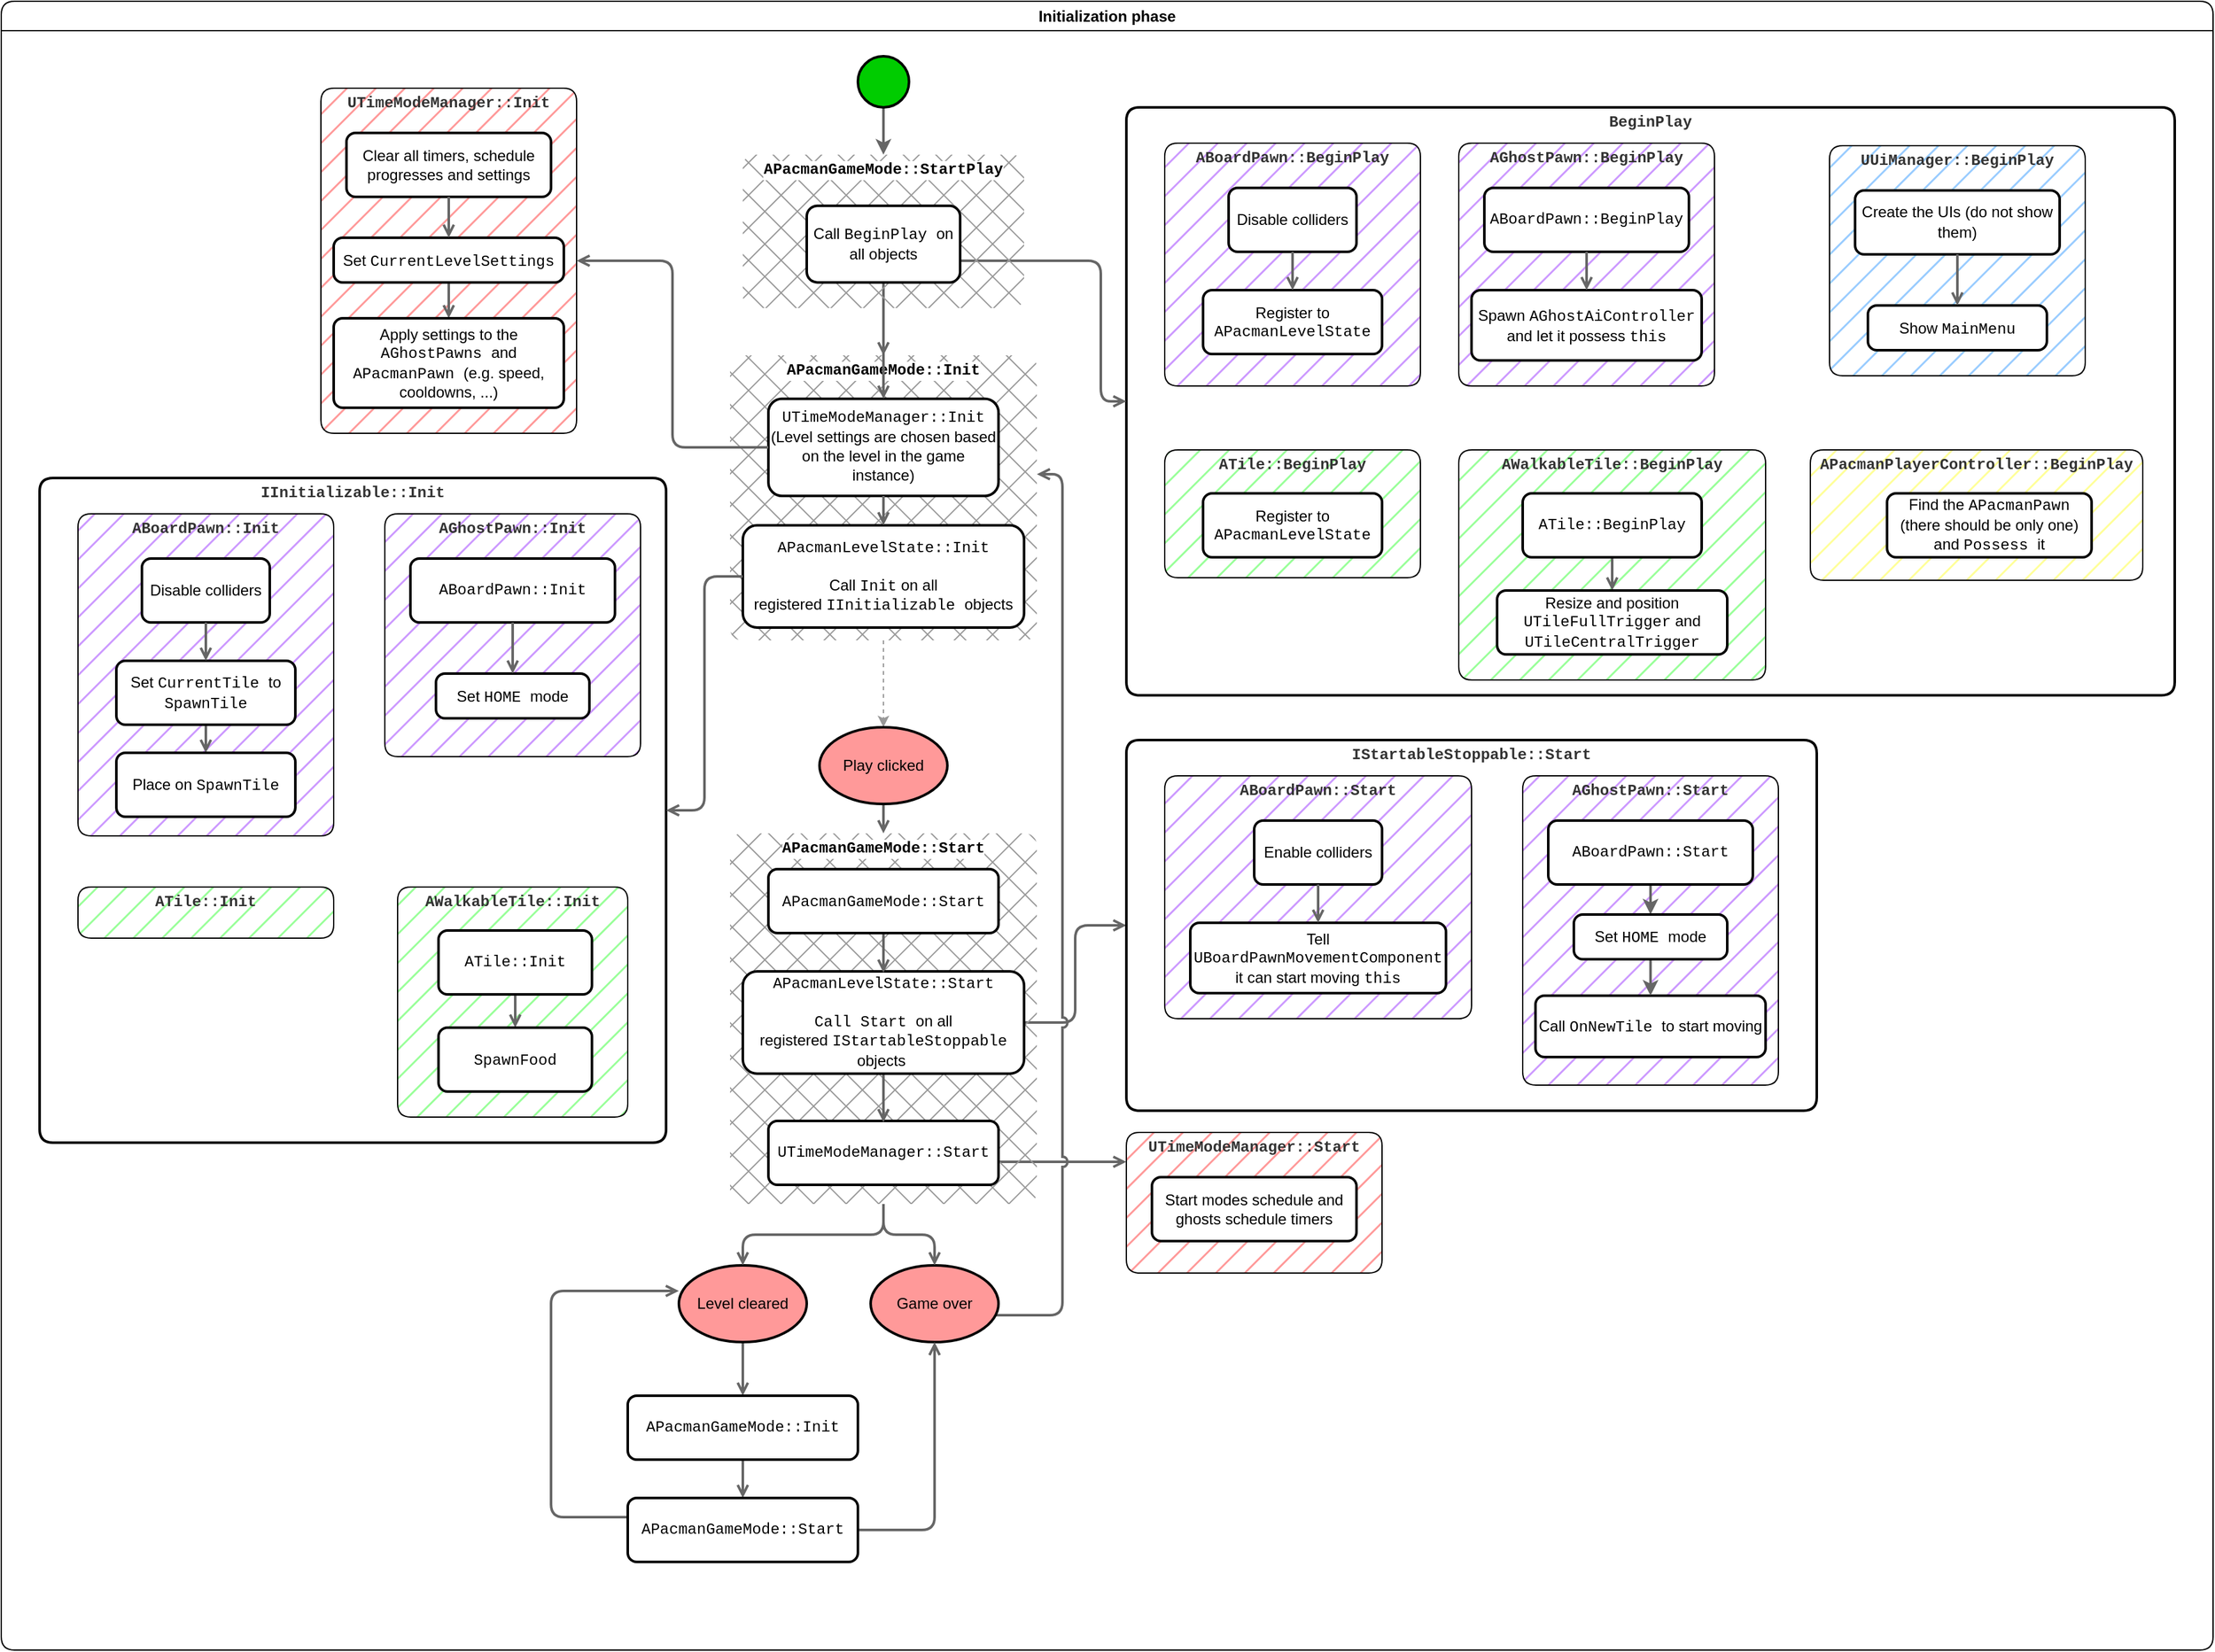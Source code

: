 <mxfile version="23.0.2" type="device">
  <diagram name="Page-1" id="s9FbPKoB82VC-xrq2Fql">
    <mxGraphModel dx="3056" dy="2386" grid="1" gridSize="10" guides="1" tooltips="1" connect="1" arrows="1" fold="1" page="1" pageScale="1" pageWidth="850" pageHeight="1100" math="0" shadow="0">
      <root>
        <mxCell id="0" />
        <mxCell id="1" parent="0" />
        <mxCell id="3avNDPh2e-aEmpYnnHf4-159" value="Initialization phase" style="swimlane;whiteSpace=wrap;html=1;rounded=1;swimlaneFillColor=default;" vertex="1" parent="1">
          <mxGeometry x="-320" y="-10" width="1730" height="1290" as="geometry">
            <mxRectangle x="-320" y="20" width="150" height="30" as="alternateBounds" />
          </mxGeometry>
        </mxCell>
        <mxCell id="3avNDPh2e-aEmpYnnHf4-196" style="edgeStyle=orthogonalEdgeStyle;rounded=0;orthogonalLoop=1;jettySize=auto;html=1;dashed=1;strokeColor=#999999;" edge="1" parent="3avNDPh2e-aEmpYnnHf4-159" source="3avNDPh2e-aEmpYnnHf4-172" target="3avNDPh2e-aEmpYnnHf4-24">
          <mxGeometry relative="1" as="geometry" />
        </mxCell>
        <mxCell id="3avNDPh2e-aEmpYnnHf4-172" value="APacmanGameMode::Init" style="swimlane;whiteSpace=wrap;html=1;rounded=1;swimlaneLine=0;collapsible=0;strokeColor=none;swimlaneFillColor=#999999;fillColor=#999999;fillStyle=cross-hatch;fontFamily=Courier New;labelBackgroundColor=default;" vertex="1" parent="3avNDPh2e-aEmpYnnHf4-159">
          <mxGeometry x="570" y="277" width="240" height="223" as="geometry" />
        </mxCell>
        <mxCell id="3avNDPh2e-aEmpYnnHf4-139" value="APacmanLevelState::Init&lt;br style=&quot;border-color: var(--border-color); padding: 0px; margin: 0px; font-family: Helvetica;&quot;&gt;&lt;br style=&quot;border-color: var(--border-color); padding: 0px; margin: 0px; font-family: Helvetica;&quot;&gt;&lt;span style=&quot;font-family: Helvetica;&quot;&gt;Call&amp;nbsp;&lt;/span&gt;Init&lt;span style=&quot;font-family: Helvetica;&quot;&gt;&amp;nbsp;on all registered&amp;nbsp;&lt;/span&gt;&lt;font face=&quot;Courier New&quot;&gt;IInitializable&amp;nbsp;&lt;/font&gt;&lt;span style=&quot;font-family: Helvetica;&quot;&gt;objects&lt;/span&gt;" style="whiteSpace=wrap;html=1;fontFamily=Courier New;rounded=1;arcSize=14;strokeWidth=2;" vertex="1" parent="3avNDPh2e-aEmpYnnHf4-172">
          <mxGeometry x="10" y="133" width="220" height="80" as="geometry" />
        </mxCell>
        <mxCell id="3avNDPh2e-aEmpYnnHf4-109" value="&lt;font&gt;UTimeModeManager::Init&lt;br&gt;&lt;font face=&quot;Helvetica&quot;&gt;(Level settings are chosen based on the level in the game instance)&lt;/font&gt;&lt;br&gt;&lt;/font&gt;" style="whiteSpace=wrap;html=1;fontFamily=Courier New;rounded=1;arcSize=14;strokeWidth=2;" vertex="1" parent="3avNDPh2e-aEmpYnnHf4-172">
          <mxGeometry x="30" y="34" width="180" height="76" as="geometry" />
        </mxCell>
        <mxCell id="3avNDPh2e-aEmpYnnHf4-137" style="edgeStyle=orthogonalEdgeStyle;rounded=1;orthogonalLoop=1;jettySize=auto;html=1;curved=0;endArrow=open;endFill=0;strokeColor=#666666;strokeWidth=2;" edge="1" parent="3avNDPh2e-aEmpYnnHf4-172" source="3avNDPh2e-aEmpYnnHf4-109" target="3avNDPh2e-aEmpYnnHf4-139">
          <mxGeometry relative="1" as="geometry">
            <mxPoint x="110" y="93" as="targetPoint" />
          </mxGeometry>
        </mxCell>
        <mxCell id="3avNDPh2e-aEmpYnnHf4-191" style="edgeStyle=orthogonalEdgeStyle;rounded=1;orthogonalLoop=1;jettySize=auto;html=1;curved=0;strokeColor=#666666;endArrow=open;endFill=0;strokeWidth=2;" edge="1" parent="3avNDPh2e-aEmpYnnHf4-159" source="3avNDPh2e-aEmpYnnHf4-24" target="3avNDPh2e-aEmpYnnHf4-174">
          <mxGeometry relative="1" as="geometry" />
        </mxCell>
        <mxCell id="3avNDPh2e-aEmpYnnHf4-24" value="Play clicked" style="strokeWidth=2;html=1;shape=mxgraph.flowchart.start_1;whiteSpace=wrap;fillColor=#FF9999;" vertex="1" parent="3avNDPh2e-aEmpYnnHf4-159">
          <mxGeometry x="640" y="568" width="100" height="60" as="geometry" />
        </mxCell>
        <mxCell id="3avNDPh2e-aEmpYnnHf4-98" style="edgeStyle=orthogonalEdgeStyle;rounded=1;orthogonalLoop=1;jettySize=auto;html=1;curved=0;endArrow=open;endFill=0;strokeColor=#666666;strokeWidth=2;" edge="1" parent="3avNDPh2e-aEmpYnnHf4-159" source="3avNDPh2e-aEmpYnnHf4-28" target="3avNDPh2e-aEmpYnnHf4-82">
          <mxGeometry relative="1" as="geometry">
            <mxPoint x="790" y="1053" as="sourcePoint" />
          </mxGeometry>
        </mxCell>
        <mxCell id="3avNDPh2e-aEmpYnnHf4-54" value="BeginPlay" style="swimlane;whiteSpace=wrap;html=1;fontFamily=Courier New;fillStyle=hatch;fillColor=none;fontColor=#333333;strokeColor=default;swimlaneFillColor=none;rounded=1;swimlaneLine=0;glass=0;shadow=0;strokeWidth=2;" vertex="1" parent="3avNDPh2e-aEmpYnnHf4-159">
          <mxGeometry x="880" y="83" width="820" height="460" as="geometry">
            <mxRectangle x="610" y="130" width="180" height="30" as="alternateBounds" />
          </mxGeometry>
        </mxCell>
        <mxCell id="3avNDPh2e-aEmpYnnHf4-57" style="edgeStyle=orthogonalEdgeStyle;rounded=0;orthogonalLoop=1;jettySize=auto;html=1;" edge="1" parent="3avNDPh2e-aEmpYnnHf4-54" source="3avNDPh2e-aEmpYnnHf4-55">
          <mxGeometry relative="1" as="geometry">
            <mxPoint x="100" y="115" as="targetPoint" />
          </mxGeometry>
        </mxCell>
        <mxCell id="3avNDPh2e-aEmpYnnHf4-36" value="ABoardPawn::BeginPlay" style="swimlane;whiteSpace=wrap;html=1;fontFamily=Courier New;fillStyle=hatch;fillColor=#CC99FF;fontColor=#333333;strokeColor=default;swimlaneFillColor=#CC99FF;rounded=1;swimlaneLine=0;glass=0;shadow=0;" vertex="1" parent="3avNDPh2e-aEmpYnnHf4-54">
          <mxGeometry x="30" y="28" width="200" height="190" as="geometry">
            <mxRectangle x="510" y="100" width="180" height="30" as="alternateBounds" />
          </mxGeometry>
        </mxCell>
        <mxCell id="3avNDPh2e-aEmpYnnHf4-32" value="Disable colliders" style="rounded=1;whiteSpace=wrap;html=1;absoluteArcSize=1;arcSize=14;strokeWidth=2;" vertex="1" parent="3avNDPh2e-aEmpYnnHf4-36">
          <mxGeometry x="50" y="35" width="100" height="50" as="geometry" />
        </mxCell>
        <mxCell id="3avNDPh2e-aEmpYnnHf4-33" value="Register to &lt;font face=&quot;Courier New&quot;&gt;APacmanLevelState&lt;/font&gt;" style="rounded=1;whiteSpace=wrap;html=1;absoluteArcSize=1;arcSize=14;strokeWidth=2;" vertex="1" parent="3avNDPh2e-aEmpYnnHf4-36">
          <mxGeometry x="30" y="115" width="140" height="50" as="geometry" />
        </mxCell>
        <mxCell id="3avNDPh2e-aEmpYnnHf4-34" style="edgeStyle=orthogonalEdgeStyle;rounded=1;orthogonalLoop=1;jettySize=auto;html=1;curved=0;endArrow=open;endFill=0;strokeColor=#666666;strokeWidth=2;" edge="1" parent="3avNDPh2e-aEmpYnnHf4-36" source="3avNDPh2e-aEmpYnnHf4-32" target="3avNDPh2e-aEmpYnnHf4-33">
          <mxGeometry relative="1" as="geometry" />
        </mxCell>
        <mxCell id="3avNDPh2e-aEmpYnnHf4-37" value="AGhostPawn::BeginPlay" style="swimlane;whiteSpace=wrap;html=1;fontFamily=Courier New;fillStyle=hatch;fillColor=#CC99FF;fontColor=#333333;strokeColor=default;swimlaneFillColor=#CC99FF;rounded=1;swimlaneLine=0;glass=0;shadow=0;" vertex="1" parent="3avNDPh2e-aEmpYnnHf4-54">
          <mxGeometry x="260" y="28" width="200" height="190" as="geometry">
            <mxRectangle x="510" y="100" width="180" height="30" as="alternateBounds" />
          </mxGeometry>
        </mxCell>
        <mxCell id="3avNDPh2e-aEmpYnnHf4-38" value="ABoardPawn::BeginPlay" style="rounded=1;whiteSpace=wrap;html=1;absoluteArcSize=1;arcSize=14;strokeWidth=2;fontFamily=Courier New;" vertex="1" parent="3avNDPh2e-aEmpYnnHf4-37">
          <mxGeometry x="20" y="35" width="160" height="50" as="geometry" />
        </mxCell>
        <mxCell id="3avNDPh2e-aEmpYnnHf4-39" value="Spawn &lt;font face=&quot;Courier New&quot;&gt;AGhostAiController&lt;/font&gt; and let it possess &lt;font face=&quot;Courier New&quot;&gt;this&lt;/font&gt;" style="rounded=1;whiteSpace=wrap;html=1;absoluteArcSize=1;arcSize=14;strokeWidth=2;" vertex="1" parent="3avNDPh2e-aEmpYnnHf4-37">
          <mxGeometry x="10" y="115" width="180" height="55" as="geometry" />
        </mxCell>
        <mxCell id="3avNDPh2e-aEmpYnnHf4-40" style="edgeStyle=orthogonalEdgeStyle;rounded=1;orthogonalLoop=1;jettySize=auto;html=1;curved=0;endArrow=open;endFill=0;strokeColor=#666666;strokeWidth=2;" edge="1" parent="3avNDPh2e-aEmpYnnHf4-37" source="3avNDPh2e-aEmpYnnHf4-38" target="3avNDPh2e-aEmpYnnHf4-39">
          <mxGeometry relative="1" as="geometry" />
        </mxCell>
        <mxCell id="3avNDPh2e-aEmpYnnHf4-41" value="ATile::BeginPlay" style="swimlane;whiteSpace=wrap;html=1;fontFamily=Courier New;fillStyle=hatch;fillColor=#99FF99;fontColor=#333333;strokeColor=default;swimlaneFillColor=#99FF99;rounded=1;swimlaneLine=0;glass=0;shadow=0;" vertex="1" parent="3avNDPh2e-aEmpYnnHf4-54">
          <mxGeometry x="30" y="268" width="200" height="100" as="geometry">
            <mxRectangle x="510" y="100" width="180" height="30" as="alternateBounds" />
          </mxGeometry>
        </mxCell>
        <mxCell id="3avNDPh2e-aEmpYnnHf4-43" value="Register to &lt;font face=&quot;Courier New&quot;&gt;APacmanLevelState&lt;/font&gt;" style="rounded=1;whiteSpace=wrap;html=1;absoluteArcSize=1;arcSize=14;strokeWidth=2;" vertex="1" parent="3avNDPh2e-aEmpYnnHf4-41">
          <mxGeometry x="30" y="34" width="140" height="50" as="geometry" />
        </mxCell>
        <mxCell id="3avNDPh2e-aEmpYnnHf4-45" value="AWalkableTile::BeginPlay" style="swimlane;whiteSpace=wrap;html=1;fontFamily=Courier New;fillStyle=hatch;fillColor=#99FF99;fontColor=#333333;strokeColor=default;swimlaneFillColor=#99FF99;rounded=1;swimlaneLine=0;glass=0;shadow=0;" vertex="1" parent="3avNDPh2e-aEmpYnnHf4-54">
          <mxGeometry x="260" y="268" width="240" height="180" as="geometry">
            <mxRectangle x="510" y="100" width="180" height="30" as="alternateBounds" />
          </mxGeometry>
        </mxCell>
        <mxCell id="3avNDPh2e-aEmpYnnHf4-48" style="edgeStyle=orthogonalEdgeStyle;rounded=1;orthogonalLoop=1;jettySize=auto;html=1;curved=0;endArrow=open;endFill=0;strokeColor=#666666;strokeWidth=2;" edge="1" parent="3avNDPh2e-aEmpYnnHf4-45" source="3avNDPh2e-aEmpYnnHf4-46" target="3avNDPh2e-aEmpYnnHf4-47">
          <mxGeometry relative="1" as="geometry" />
        </mxCell>
        <mxCell id="3avNDPh2e-aEmpYnnHf4-46" value="ATile::BeginPlay" style="rounded=1;whiteSpace=wrap;html=1;absoluteArcSize=1;arcSize=14;strokeWidth=2;fontFamily=Courier New;" vertex="1" parent="3avNDPh2e-aEmpYnnHf4-45">
          <mxGeometry x="50" y="34" width="140" height="50" as="geometry" />
        </mxCell>
        <mxCell id="3avNDPh2e-aEmpYnnHf4-47" value="Resize and position &lt;font face=&quot;Courier New&quot;&gt;UTileFullTrigger&lt;/font&gt; and &lt;font face=&quot;Courier New&quot;&gt;UTileCentralTrigger&lt;/font&gt;" style="rounded=1;whiteSpace=wrap;html=1;absoluteArcSize=1;arcSize=14;strokeWidth=2;fontFamily=Helvetica;" vertex="1" parent="3avNDPh2e-aEmpYnnHf4-45">
          <mxGeometry x="30" y="110" width="180" height="50" as="geometry" />
        </mxCell>
        <mxCell id="3avNDPh2e-aEmpYnnHf4-151" value="UUiManager::BeginPlay" style="swimlane;whiteSpace=wrap;html=1;fontFamily=Courier New;fillStyle=hatch;fillColor=#99CCFF;fontColor=#333333;strokeColor=default;swimlaneFillColor=#99CCFF;rounded=1;swimlaneLine=0;glass=0;shadow=0;" vertex="1" parent="3avNDPh2e-aEmpYnnHf4-54">
          <mxGeometry x="550" y="30" width="200" height="180" as="geometry">
            <mxRectangle x="510" y="100" width="180" height="30" as="alternateBounds" />
          </mxGeometry>
        </mxCell>
        <mxCell id="3avNDPh2e-aEmpYnnHf4-152" value="&lt;font face=&quot;Helvetica&quot;&gt;Create the UIs (do not show them)&lt;/font&gt;" style="rounded=1;whiteSpace=wrap;html=1;absoluteArcSize=1;arcSize=14;strokeWidth=2;fontFamily=Courier New;" vertex="1" parent="3avNDPh2e-aEmpYnnHf4-151">
          <mxGeometry x="20" y="35" width="160" height="50" as="geometry" />
        </mxCell>
        <mxCell id="3avNDPh2e-aEmpYnnHf4-153" value="Show &lt;font face=&quot;Courier New&quot;&gt;MainMenu&lt;/font&gt;" style="rounded=1;whiteSpace=wrap;html=1;absoluteArcSize=1;arcSize=14;strokeWidth=2;" vertex="1" parent="3avNDPh2e-aEmpYnnHf4-151">
          <mxGeometry x="30" y="125" width="140" height="35" as="geometry" />
        </mxCell>
        <mxCell id="3avNDPh2e-aEmpYnnHf4-154" style="edgeStyle=orthogonalEdgeStyle;rounded=1;orthogonalLoop=1;jettySize=auto;html=1;curved=0;endArrow=open;endFill=0;strokeColor=#666666;strokeWidth=2;" edge="1" parent="3avNDPh2e-aEmpYnnHf4-151" source="3avNDPh2e-aEmpYnnHf4-152" target="3avNDPh2e-aEmpYnnHf4-153">
          <mxGeometry relative="1" as="geometry" />
        </mxCell>
        <mxCell id="3avNDPh2e-aEmpYnnHf4-155" value="APacmanPlayerController::BeginPlay" style="swimlane;whiteSpace=wrap;html=1;fontFamily=Courier New;fillStyle=hatch;fillColor=#FFFF99;fontColor=#333333;strokeColor=default;swimlaneFillColor=#FFFF99;rounded=1;swimlaneLine=0;glass=0;shadow=0;" vertex="1" parent="3avNDPh2e-aEmpYnnHf4-54">
          <mxGeometry x="535" y="268" width="260" height="102" as="geometry">
            <mxRectangle x="510" y="100" width="180" height="30" as="alternateBounds" />
          </mxGeometry>
        </mxCell>
        <mxCell id="3avNDPh2e-aEmpYnnHf4-156" value="&lt;font face=&quot;Helvetica&quot;&gt;Find the &lt;/font&gt;APacmanPawn &lt;font face=&quot;Helvetica&quot;&gt;(there should be only one) and &lt;/font&gt;&lt;font face=&quot;Courier New&quot;&gt;Possess &lt;/font&gt;&lt;font face=&quot;Helvetica&quot;&gt;it&lt;/font&gt;" style="rounded=1;whiteSpace=wrap;html=1;absoluteArcSize=1;arcSize=14;strokeWidth=2;fontFamily=Courier New;" vertex="1" parent="3avNDPh2e-aEmpYnnHf4-155">
          <mxGeometry x="60" y="34" width="160" height="50" as="geometry" />
        </mxCell>
        <mxCell id="3avNDPh2e-aEmpYnnHf4-80" style="edgeStyle=orthogonalEdgeStyle;rounded=1;orthogonalLoop=1;jettySize=auto;html=1;curved=0;endArrow=open;endFill=0;strokeColor=#666666;strokeWidth=2;" edge="1" parent="3avNDPh2e-aEmpYnnHf4-159" source="3avNDPh2e-aEmpYnnHf4-8" target="3avNDPh2e-aEmpYnnHf4-54">
          <mxGeometry relative="1" as="geometry">
            <Array as="points">
              <mxPoint x="860" y="203" />
              <mxPoint x="860" y="313" />
            </Array>
          </mxGeometry>
        </mxCell>
        <mxCell id="3avNDPh2e-aEmpYnnHf4-60" value="IInitializable::Init" style="swimlane;whiteSpace=wrap;html=1;fontFamily=Courier New;fillStyle=hatch;fillColor=none;fontColor=#333333;strokeColor=default;swimlaneFillColor=none;rounded=1;swimlaneLine=0;glass=0;shadow=0;strokeWidth=2;" vertex="1" parent="3avNDPh2e-aEmpYnnHf4-159">
          <mxGeometry x="30" y="373" width="490" height="520" as="geometry">
            <mxRectangle x="-310" y="345" width="180" height="30" as="alternateBounds" />
          </mxGeometry>
        </mxCell>
        <mxCell id="3avNDPh2e-aEmpYnnHf4-61" style="edgeStyle=orthogonalEdgeStyle;rounded=0;orthogonalLoop=1;jettySize=auto;html=1;" edge="1" parent="3avNDPh2e-aEmpYnnHf4-60">
          <mxGeometry relative="1" as="geometry">
            <mxPoint x="100" y="115" as="targetPoint" />
          </mxGeometry>
        </mxCell>
        <mxCell id="3avNDPh2e-aEmpYnnHf4-62" value="ABoardPawn::Init" style="swimlane;whiteSpace=wrap;html=1;fontFamily=Courier New;fillStyle=hatch;fillColor=#CC99FF;fontColor=#333333;strokeColor=default;swimlaneFillColor=#CC99FF;rounded=1;swimlaneLine=0;glass=0;shadow=0;" vertex="1" parent="3avNDPh2e-aEmpYnnHf4-60">
          <mxGeometry x="30" y="28" width="200" height="252" as="geometry">
            <mxRectangle x="510" y="100" width="180" height="30" as="alternateBounds" />
          </mxGeometry>
        </mxCell>
        <mxCell id="3avNDPh2e-aEmpYnnHf4-63" value="Disable colliders" style="rounded=1;whiteSpace=wrap;html=1;absoluteArcSize=1;arcSize=14;strokeWidth=2;" vertex="1" parent="3avNDPh2e-aEmpYnnHf4-62">
          <mxGeometry x="50" y="35" width="100" height="50" as="geometry" />
        </mxCell>
        <mxCell id="3avNDPh2e-aEmpYnnHf4-77" style="edgeStyle=orthogonalEdgeStyle;rounded=1;orthogonalLoop=1;jettySize=auto;html=1;curved=0;endArrow=open;endFill=0;strokeColor=#666666;strokeWidth=2;" edge="1" parent="3avNDPh2e-aEmpYnnHf4-62" source="3avNDPh2e-aEmpYnnHf4-64" target="3avNDPh2e-aEmpYnnHf4-76">
          <mxGeometry relative="1" as="geometry" />
        </mxCell>
        <mxCell id="3avNDPh2e-aEmpYnnHf4-64" value="Set &lt;font face=&quot;Courier New&quot;&gt;CurrentTile &lt;/font&gt;to &lt;font face=&quot;Courier New&quot;&gt;SpawnTile&lt;/font&gt;" style="rounded=1;whiteSpace=wrap;html=1;absoluteArcSize=1;arcSize=14;strokeWidth=2;" vertex="1" parent="3avNDPh2e-aEmpYnnHf4-62">
          <mxGeometry x="30" y="115" width="140" height="50" as="geometry" />
        </mxCell>
        <mxCell id="3avNDPh2e-aEmpYnnHf4-65" style="edgeStyle=orthogonalEdgeStyle;rounded=1;orthogonalLoop=1;jettySize=auto;html=1;curved=0;endArrow=open;endFill=0;strokeColor=#666666;strokeWidth=2;" edge="1" parent="3avNDPh2e-aEmpYnnHf4-62" source="3avNDPh2e-aEmpYnnHf4-63" target="3avNDPh2e-aEmpYnnHf4-64">
          <mxGeometry relative="1" as="geometry" />
        </mxCell>
        <mxCell id="3avNDPh2e-aEmpYnnHf4-76" value="Place on &lt;font face=&quot;Courier New&quot;&gt;SpawnTile&lt;/font&gt;" style="rounded=1;whiteSpace=wrap;html=1;absoluteArcSize=1;arcSize=14;strokeWidth=2;" vertex="1" parent="3avNDPh2e-aEmpYnnHf4-62">
          <mxGeometry x="30" y="187" width="140" height="50" as="geometry" />
        </mxCell>
        <mxCell id="3avNDPh2e-aEmpYnnHf4-66" value="AGhostPawn::Init" style="swimlane;whiteSpace=wrap;html=1;fontFamily=Courier New;fillStyle=hatch;fillColor=#CC99FF;fontColor=#333333;strokeColor=default;swimlaneFillColor=#CC99FF;rounded=1;swimlaneLine=0;glass=0;shadow=0;" vertex="1" parent="3avNDPh2e-aEmpYnnHf4-60">
          <mxGeometry x="270" y="28" width="200" height="190" as="geometry">
            <mxRectangle x="510" y="100" width="180" height="30" as="alternateBounds" />
          </mxGeometry>
        </mxCell>
        <mxCell id="3avNDPh2e-aEmpYnnHf4-67" value="ABoardPawn::Init" style="rounded=1;whiteSpace=wrap;html=1;absoluteArcSize=1;arcSize=14;strokeWidth=2;fontFamily=Courier New;" vertex="1" parent="3avNDPh2e-aEmpYnnHf4-66">
          <mxGeometry x="20" y="35" width="160" height="50" as="geometry" />
        </mxCell>
        <mxCell id="3avNDPh2e-aEmpYnnHf4-68" value="Set &lt;font face=&quot;Courier New&quot;&gt;HOME &lt;/font&gt;mode" style="rounded=1;whiteSpace=wrap;html=1;absoluteArcSize=1;arcSize=14;strokeWidth=2;" vertex="1" parent="3avNDPh2e-aEmpYnnHf4-66">
          <mxGeometry x="40" y="125" width="120" height="35" as="geometry" />
        </mxCell>
        <mxCell id="3avNDPh2e-aEmpYnnHf4-69" style="edgeStyle=orthogonalEdgeStyle;rounded=1;orthogonalLoop=1;jettySize=auto;html=1;curved=0;endArrow=open;endFill=0;strokeColor=#666666;strokeWidth=2;" edge="1" parent="3avNDPh2e-aEmpYnnHf4-66" source="3avNDPh2e-aEmpYnnHf4-67" target="3avNDPh2e-aEmpYnnHf4-68">
          <mxGeometry relative="1" as="geometry" />
        </mxCell>
        <mxCell id="3avNDPh2e-aEmpYnnHf4-70" value="ATile::Init" style="swimlane;whiteSpace=wrap;html=1;fontFamily=Courier New;fillStyle=hatch;fillColor=#99FF99;fontColor=#333333;strokeColor=default;swimlaneFillColor=#99FF99;rounded=1;swimlaneLine=0;glass=0;shadow=0;" vertex="1" parent="3avNDPh2e-aEmpYnnHf4-60">
          <mxGeometry x="30" y="320" width="200" height="40" as="geometry">
            <mxRectangle x="510" y="100" width="180" height="30" as="alternateBounds" />
          </mxGeometry>
        </mxCell>
        <mxCell id="3avNDPh2e-aEmpYnnHf4-72" value="AWalkableTile::Init" style="swimlane;whiteSpace=wrap;html=1;fontFamily=Courier New;fillStyle=hatch;fillColor=#99FF99;fontColor=#333333;strokeColor=default;swimlaneFillColor=#99FF99;rounded=1;swimlaneLine=0;glass=0;shadow=0;" vertex="1" parent="3avNDPh2e-aEmpYnnHf4-60">
          <mxGeometry x="280" y="320" width="180" height="180" as="geometry">
            <mxRectangle x="510" y="100" width="180" height="30" as="alternateBounds" />
          </mxGeometry>
        </mxCell>
        <mxCell id="3avNDPh2e-aEmpYnnHf4-73" style="edgeStyle=orthogonalEdgeStyle;rounded=1;orthogonalLoop=1;jettySize=auto;html=1;curved=0;endArrow=open;endFill=0;strokeColor=#666666;strokeWidth=2;" edge="1" parent="3avNDPh2e-aEmpYnnHf4-72" source="3avNDPh2e-aEmpYnnHf4-74" target="3avNDPh2e-aEmpYnnHf4-75">
          <mxGeometry relative="1" as="geometry" />
        </mxCell>
        <mxCell id="3avNDPh2e-aEmpYnnHf4-74" value="ATile::Init" style="rounded=1;whiteSpace=wrap;html=1;absoluteArcSize=1;arcSize=14;strokeWidth=2;fontFamily=Courier New;" vertex="1" parent="3avNDPh2e-aEmpYnnHf4-72">
          <mxGeometry x="32" y="34" width="120" height="50" as="geometry" />
        </mxCell>
        <mxCell id="3avNDPh2e-aEmpYnnHf4-75" value="&lt;font face=&quot;Courier New&quot;&gt;SpawnFood&lt;/font&gt;" style="rounded=1;whiteSpace=wrap;html=1;absoluteArcSize=1;arcSize=14;strokeWidth=2;fontFamily=Helvetica;" vertex="1" parent="3avNDPh2e-aEmpYnnHf4-72">
          <mxGeometry x="32" y="110" width="120" height="50" as="geometry" />
        </mxCell>
        <mxCell id="3avNDPh2e-aEmpYnnHf4-82" value="IStartableStoppable::Start" style="swimlane;whiteSpace=wrap;html=1;fontFamily=Courier New;fillStyle=hatch;fillColor=none;fontColor=#333333;strokeColor=default;swimlaneFillColor=none;rounded=1;swimlaneLine=0;glass=0;shadow=0;strokeWidth=2;" vertex="1" parent="3avNDPh2e-aEmpYnnHf4-159">
          <mxGeometry x="880" y="578" width="540" height="290" as="geometry">
            <mxRectangle x="610" y="660" width="180" height="30" as="alternateBounds" />
          </mxGeometry>
        </mxCell>
        <mxCell id="3avNDPh2e-aEmpYnnHf4-83" style="edgeStyle=orthogonalEdgeStyle;rounded=0;orthogonalLoop=1;jettySize=auto;html=1;" edge="1" parent="3avNDPh2e-aEmpYnnHf4-82">
          <mxGeometry relative="1" as="geometry">
            <mxPoint x="100" y="115" as="targetPoint" />
          </mxGeometry>
        </mxCell>
        <mxCell id="3avNDPh2e-aEmpYnnHf4-84" value="ABoardPawn::Start" style="swimlane;whiteSpace=wrap;html=1;fontFamily=Courier New;fillStyle=hatch;fillColor=#CC99FF;fontColor=#333333;strokeColor=default;swimlaneFillColor=#CC99FF;rounded=1;swimlaneLine=0;glass=0;shadow=0;" vertex="1" parent="3avNDPh2e-aEmpYnnHf4-82">
          <mxGeometry x="30" y="28" width="240" height="190" as="geometry">
            <mxRectangle x="510" y="100" width="180" height="30" as="alternateBounds" />
          </mxGeometry>
        </mxCell>
        <mxCell id="3avNDPh2e-aEmpYnnHf4-85" value="Enable colliders" style="rounded=1;whiteSpace=wrap;html=1;absoluteArcSize=1;arcSize=14;strokeWidth=2;" vertex="1" parent="3avNDPh2e-aEmpYnnHf4-84">
          <mxGeometry x="70" y="35" width="100" height="50" as="geometry" />
        </mxCell>
        <mxCell id="3avNDPh2e-aEmpYnnHf4-86" value="Tell &lt;font face=&quot;Courier New&quot;&gt;UBoardPawnMovementComponent &lt;/font&gt;it can start moving &lt;font face=&quot;Courier New&quot;&gt;this&lt;/font&gt;" style="rounded=1;whiteSpace=wrap;html=1;absoluteArcSize=1;arcSize=14;strokeWidth=2;" vertex="1" parent="3avNDPh2e-aEmpYnnHf4-84">
          <mxGeometry x="20" y="115" width="200" height="55" as="geometry" />
        </mxCell>
        <mxCell id="3avNDPh2e-aEmpYnnHf4-87" style="edgeStyle=orthogonalEdgeStyle;rounded=1;orthogonalLoop=1;jettySize=auto;html=1;curved=0;endArrow=open;endFill=0;strokeColor=#666666;strokeWidth=2;" edge="1" parent="3avNDPh2e-aEmpYnnHf4-84" source="3avNDPh2e-aEmpYnnHf4-85" target="3avNDPh2e-aEmpYnnHf4-86">
          <mxGeometry relative="1" as="geometry" />
        </mxCell>
        <mxCell id="3avNDPh2e-aEmpYnnHf4-88" value="AGhostPawn::Start" style="swimlane;whiteSpace=wrap;html=1;fontFamily=Courier New;fillStyle=hatch;fillColor=#CC99FF;fontColor=#333333;strokeColor=default;swimlaneFillColor=#CC99FF;rounded=1;swimlaneLine=0;glass=0;shadow=0;" vertex="1" parent="3avNDPh2e-aEmpYnnHf4-82">
          <mxGeometry x="310" y="28" width="200" height="242" as="geometry">
            <mxRectangle x="510" y="100" width="180" height="30" as="alternateBounds" />
          </mxGeometry>
        </mxCell>
        <mxCell id="3avNDPh2e-aEmpYnnHf4-105" style="edgeStyle=orthogonalEdgeStyle;rounded=1;orthogonalLoop=1;jettySize=auto;html=1;curved=0;strokeColor=#666666;strokeWidth=2;" edge="1" parent="3avNDPh2e-aEmpYnnHf4-88" source="3avNDPh2e-aEmpYnnHf4-89" target="3avNDPh2e-aEmpYnnHf4-104">
          <mxGeometry relative="1" as="geometry" />
        </mxCell>
        <mxCell id="3avNDPh2e-aEmpYnnHf4-89" value="ABoardPawn::Start" style="rounded=1;whiteSpace=wrap;html=1;absoluteArcSize=1;arcSize=14;strokeWidth=2;fontFamily=Courier New;" vertex="1" parent="3avNDPh2e-aEmpYnnHf4-88">
          <mxGeometry x="20" y="35" width="160" height="50" as="geometry" />
        </mxCell>
        <mxCell id="3avNDPh2e-aEmpYnnHf4-90" value="Call &lt;font face=&quot;Courier New&quot;&gt;OnNewTile &lt;/font&gt;to start moving" style="rounded=1;whiteSpace=wrap;html=1;absoluteArcSize=1;arcSize=14;strokeWidth=2;" vertex="1" parent="3avNDPh2e-aEmpYnnHf4-88">
          <mxGeometry x="10" y="172" width="180" height="48" as="geometry" />
        </mxCell>
        <mxCell id="3avNDPh2e-aEmpYnnHf4-106" style="edgeStyle=orthogonalEdgeStyle;rounded=1;orthogonalLoop=1;jettySize=auto;html=1;curved=0;strokeColor=#666666;strokeWidth=2;" edge="1" parent="3avNDPh2e-aEmpYnnHf4-88" source="3avNDPh2e-aEmpYnnHf4-104" target="3avNDPh2e-aEmpYnnHf4-90">
          <mxGeometry relative="1" as="geometry" />
        </mxCell>
        <mxCell id="3avNDPh2e-aEmpYnnHf4-104" value="Set &lt;font face=&quot;Courier New&quot;&gt;HOME &lt;/font&gt;mode" style="rounded=1;whiteSpace=wrap;html=1;absoluteArcSize=1;arcSize=14;strokeWidth=2;" vertex="1" parent="3avNDPh2e-aEmpYnnHf4-88">
          <mxGeometry x="40" y="108.5" width="120" height="35" as="geometry" />
        </mxCell>
        <mxCell id="3avNDPh2e-aEmpYnnHf4-110" style="edgeStyle=orthogonalEdgeStyle;rounded=1;orthogonalLoop=1;jettySize=auto;html=1;strokeColor=#666666;curved=0;endArrow=open;endFill=0;strokeWidth=2;" edge="1" parent="3avNDPh2e-aEmpYnnHf4-159" source="3avNDPh2e-aEmpYnnHf4-8" target="3avNDPh2e-aEmpYnnHf4-109">
          <mxGeometry relative="1" as="geometry" />
        </mxCell>
        <mxCell id="3avNDPh2e-aEmpYnnHf4-129" value="UTimeModeManager::Init" style="swimlane;whiteSpace=wrap;html=1;fontFamily=Courier New;fillStyle=hatch;fillColor=#FF9999;fontColor=#333333;strokeColor=default;swimlaneFillColor=#FF9999;rounded=1;swimlaneLine=0;glass=0;shadow=0;" vertex="1" parent="3avNDPh2e-aEmpYnnHf4-159">
          <mxGeometry x="250" y="68" width="200" height="270" as="geometry">
            <mxRectangle x="510" y="100" width="180" height="30" as="alternateBounds" />
          </mxGeometry>
        </mxCell>
        <mxCell id="3avNDPh2e-aEmpYnnHf4-130" value="Clear all timers, schedule progresses and settings" style="rounded=1;whiteSpace=wrap;html=1;absoluteArcSize=1;arcSize=14;strokeWidth=2;fontFamily=Helvetica;" vertex="1" parent="3avNDPh2e-aEmpYnnHf4-129">
          <mxGeometry x="20" y="35" width="160" height="50" as="geometry" />
        </mxCell>
        <mxCell id="3avNDPh2e-aEmpYnnHf4-134" style="edgeStyle=orthogonalEdgeStyle;rounded=1;orthogonalLoop=1;jettySize=auto;html=1;curved=0;endArrow=open;endFill=0;strokeColor=#666666;strokeWidth=2;" edge="1" parent="3avNDPh2e-aEmpYnnHf4-129" source="3avNDPh2e-aEmpYnnHf4-131" target="3avNDPh2e-aEmpYnnHf4-133">
          <mxGeometry relative="1" as="geometry" />
        </mxCell>
        <mxCell id="3avNDPh2e-aEmpYnnHf4-131" value="Set &lt;font face=&quot;Courier New&quot;&gt;CurrentLevelSettings&lt;/font&gt;" style="rounded=1;whiteSpace=wrap;html=1;absoluteArcSize=1;arcSize=14;strokeWidth=2;" vertex="1" parent="3avNDPh2e-aEmpYnnHf4-129">
          <mxGeometry x="10" y="117" width="180" height="35" as="geometry" />
        </mxCell>
        <mxCell id="3avNDPh2e-aEmpYnnHf4-132" style="edgeStyle=orthogonalEdgeStyle;rounded=1;orthogonalLoop=1;jettySize=auto;html=1;curved=0;endArrow=open;endFill=0;strokeColor=#666666;strokeWidth=2;" edge="1" parent="3avNDPh2e-aEmpYnnHf4-129" source="3avNDPh2e-aEmpYnnHf4-130" target="3avNDPh2e-aEmpYnnHf4-131">
          <mxGeometry relative="1" as="geometry" />
        </mxCell>
        <mxCell id="3avNDPh2e-aEmpYnnHf4-133" value="Apply settings to the &lt;font face=&quot;Courier New&quot;&gt;AGhostPawns &lt;/font&gt;and &lt;font face=&quot;Courier New&quot;&gt;APacmanPawn &lt;/font&gt;(e.g. speed, cooldowns, ...)" style="rounded=1;whiteSpace=wrap;html=1;absoluteArcSize=1;arcSize=14;strokeWidth=2;" vertex="1" parent="3avNDPh2e-aEmpYnnHf4-129">
          <mxGeometry x="10" y="180" width="180" height="70" as="geometry" />
        </mxCell>
        <mxCell id="3avNDPh2e-aEmpYnnHf4-138" style="edgeStyle=orthogonalEdgeStyle;rounded=1;orthogonalLoop=1;jettySize=auto;html=1;curved=0;endArrow=open;endFill=0;strokeColor=#666666;strokeWidth=2;" edge="1" parent="3avNDPh2e-aEmpYnnHf4-159" source="3avNDPh2e-aEmpYnnHf4-109" target="3avNDPh2e-aEmpYnnHf4-129">
          <mxGeometry relative="1" as="geometry" />
        </mxCell>
        <mxCell id="3avNDPh2e-aEmpYnnHf4-81" style="edgeStyle=orthogonalEdgeStyle;rounded=1;orthogonalLoop=1;jettySize=auto;html=1;curved=0;endArrow=open;endFill=0;strokeColor=#666666;strokeWidth=2;" edge="1" parent="3avNDPh2e-aEmpYnnHf4-159" source="3avNDPh2e-aEmpYnnHf4-139" target="3avNDPh2e-aEmpYnnHf4-60">
          <mxGeometry relative="1" as="geometry">
            <mxPoint x="600" y="418" as="sourcePoint" />
          </mxGeometry>
        </mxCell>
        <mxCell id="3avNDPh2e-aEmpYnnHf4-143" value="UTimeModeManager::Start" style="swimlane;whiteSpace=wrap;html=1;fontFamily=Courier New;fillStyle=hatch;fillColor=#FF9999;fontColor=#333333;strokeColor=default;swimlaneFillColor=#FF9999;rounded=1;swimlaneLine=0;glass=0;shadow=0;" vertex="1" parent="3avNDPh2e-aEmpYnnHf4-159">
          <mxGeometry x="880" y="885" width="200" height="110" as="geometry">
            <mxRectangle x="510" y="100" width="180" height="30" as="alternateBounds" />
          </mxGeometry>
        </mxCell>
        <mxCell id="3avNDPh2e-aEmpYnnHf4-144" value="Start modes schedule and ghosts schedule timers" style="rounded=1;whiteSpace=wrap;html=1;absoluteArcSize=1;arcSize=14;strokeWidth=2;fontFamily=Helvetica;" vertex="1" parent="3avNDPh2e-aEmpYnnHf4-143">
          <mxGeometry x="20" y="35" width="160" height="50" as="geometry" />
        </mxCell>
        <mxCell id="3avNDPh2e-aEmpYnnHf4-145" style="edgeStyle=orthogonalEdgeStyle;rounded=0;orthogonalLoop=1;jettySize=auto;html=1;curved=1;endArrow=open;endFill=0;" edge="1" parent="3avNDPh2e-aEmpYnnHf4-143" target="3avNDPh2e-aEmpYnnHf4-148">
          <mxGeometry relative="1" as="geometry">
            <mxPoint x="100" y="152" as="sourcePoint" />
          </mxGeometry>
        </mxCell>
        <mxCell id="3avNDPh2e-aEmpYnnHf4-150" style="edgeStyle=elbowEdgeStyle;rounded=1;orthogonalLoop=1;jettySize=auto;html=1;endArrow=open;endFill=0;curved=0;strokeColor=#666666;strokeWidth=2;" edge="1" parent="3avNDPh2e-aEmpYnnHf4-159" source="3avNDPh2e-aEmpYnnHf4-141" target="3avNDPh2e-aEmpYnnHf4-143">
          <mxGeometry relative="1" as="geometry">
            <Array as="points">
              <mxPoint x="850" y="908" />
            </Array>
          </mxGeometry>
        </mxCell>
        <mxCell id="3avNDPh2e-aEmpYnnHf4-182" style="edgeStyle=orthogonalEdgeStyle;rounded=1;orthogonalLoop=1;jettySize=auto;html=1;curved=0;endArrow=open;endFill=0;strokeColor=#666666;strokeWidth=2;" edge="1" parent="3avNDPh2e-aEmpYnnHf4-159">
          <mxGeometry relative="1" as="geometry">
            <mxPoint x="580" y="1009.0" as="sourcePoint" />
            <mxPoint x="580" y="1051" as="targetPoint" />
          </mxGeometry>
        </mxCell>
        <mxCell id="3avNDPh2e-aEmpYnnHf4-194" style="edgeStyle=orthogonalEdgeStyle;rounded=1;orthogonalLoop=1;jettySize=auto;html=1;strokeColor=#666666;curved=0;endArrow=open;endFill=0;strokeWidth=2;" edge="1" parent="3avNDPh2e-aEmpYnnHf4-159" source="3avNDPh2e-aEmpYnnHf4-162" target="3avNDPh2e-aEmpYnnHf4-178">
          <mxGeometry relative="1" as="geometry" />
        </mxCell>
        <mxCell id="3avNDPh2e-aEmpYnnHf4-162" value="Level cleared" style="strokeWidth=2;html=1;shape=mxgraph.flowchart.start_1;whiteSpace=wrap;fillColor=#FF9999;" vertex="1" parent="3avNDPh2e-aEmpYnnHf4-159">
          <mxGeometry x="530" y="989" width="100" height="60" as="geometry" />
        </mxCell>
        <mxCell id="3avNDPh2e-aEmpYnnHf4-166" style="edgeStyle=orthogonalEdgeStyle;rounded=1;orthogonalLoop=1;jettySize=auto;html=1;curved=0;endArrow=open;endFill=0;shadow=0;noJump=0;jumpStyle=arc;exitX=0.5;exitY=1;exitDx=0;exitDy=0;exitPerimeter=0;strokeColor=#666666;strokeWidth=2;" edge="1" parent="3avNDPh2e-aEmpYnnHf4-159" source="3avNDPh2e-aEmpYnnHf4-164" target="3avNDPh2e-aEmpYnnHf4-172">
          <mxGeometry relative="1" as="geometry">
            <Array as="points">
              <mxPoint x="730" y="1028" />
              <mxPoint x="830" y="1028" />
              <mxPoint x="830" y="370" />
            </Array>
          </mxGeometry>
        </mxCell>
        <mxCell id="3avNDPh2e-aEmpYnnHf4-164" value="Game over" style="strokeWidth=2;html=1;shape=mxgraph.flowchart.start_1;whiteSpace=wrap;fillColor=#FF9999;" vertex="1" parent="3avNDPh2e-aEmpYnnHf4-159">
          <mxGeometry x="680" y="989" width="100" height="60" as="geometry" />
        </mxCell>
        <mxCell id="3avNDPh2e-aEmpYnnHf4-188" style="edgeStyle=orthogonalEdgeStyle;rounded=1;orthogonalLoop=1;jettySize=auto;html=1;curved=0;endArrow=open;endFill=0;strokeColor=#666666;strokeWidth=2;" edge="1" parent="3avNDPh2e-aEmpYnnHf4-159" source="3avNDPh2e-aEmpYnnHf4-171" target="3avNDPh2e-aEmpYnnHf4-172">
          <mxGeometry relative="1" as="geometry" />
        </mxCell>
        <mxCell id="3avNDPh2e-aEmpYnnHf4-171" value="APacmanGameMode::StartPlay" style="swimlane;whiteSpace=wrap;html=1;rounded=1;swimlaneLine=0;collapsible=0;strokeColor=none;swimlaneFillColor=#999999;fillColor=#999999;fillStyle=cross-hatch;fontFamily=Courier New;labelBackgroundColor=default;" vertex="1" parent="3avNDPh2e-aEmpYnnHf4-159">
          <mxGeometry x="580" y="120" width="220" height="120" as="geometry" />
        </mxCell>
        <mxCell id="3avNDPh2e-aEmpYnnHf4-8" value="&lt;font face=&quot;Helvetica&quot;&gt;Call &lt;/font&gt;&lt;font face=&quot;Courier New&quot;&gt;BeginPlay &lt;/font&gt;&lt;font face=&quot;Helvetica&quot;&gt;on all objects&lt;/font&gt;" style="whiteSpace=wrap;html=1;fontFamily=Courier New;rounded=1;arcSize=14;strokeWidth=2;" vertex="1" parent="3avNDPh2e-aEmpYnnHf4-171">
          <mxGeometry x="50" y="40" width="120" height="60" as="geometry" />
        </mxCell>
        <mxCell id="3avNDPh2e-aEmpYnnHf4-192" style="edgeStyle=orthogonalEdgeStyle;rounded=1;orthogonalLoop=1;jettySize=auto;html=1;strokeWidth=2;endArrow=open;endFill=0;strokeColor=#666666;curved=0;" edge="1" parent="3avNDPh2e-aEmpYnnHf4-159" source="3avNDPh2e-aEmpYnnHf4-174" target="3avNDPh2e-aEmpYnnHf4-162">
          <mxGeometry relative="1" as="geometry" />
        </mxCell>
        <mxCell id="3avNDPh2e-aEmpYnnHf4-193" style="edgeStyle=orthogonalEdgeStyle;rounded=1;orthogonalLoop=1;jettySize=auto;html=1;strokeWidth=2;endArrow=open;endFill=0;strokeColor=#666666;curved=0;" edge="1" parent="3avNDPh2e-aEmpYnnHf4-159" source="3avNDPh2e-aEmpYnnHf4-174" target="3avNDPh2e-aEmpYnnHf4-164">
          <mxGeometry relative="1" as="geometry" />
        </mxCell>
        <mxCell id="3avNDPh2e-aEmpYnnHf4-174" value="APacmanGameMode::Start" style="swimlane;whiteSpace=wrap;html=1;rounded=1;swimlaneLine=0;collapsible=0;strokeColor=none;swimlaneFillColor=#999999;fillColor=#999999;fillStyle=cross-hatch;fontFamily=Courier New;labelBackgroundColor=default;" vertex="1" parent="3avNDPh2e-aEmpYnnHf4-159">
          <mxGeometry x="570" y="651" width="240" height="290" as="geometry" />
        </mxCell>
        <mxCell id="3avNDPh2e-aEmpYnnHf4-26" value="&lt;font face=&quot;Courier New&quot;&gt;APacmanGameMode::Start&lt;/font&gt;" style="rounded=1;whiteSpace=wrap;html=1;absoluteArcSize=1;arcSize=14;strokeWidth=2;" vertex="1" parent="3avNDPh2e-aEmpYnnHf4-174">
          <mxGeometry x="30" y="28" width="180" height="50" as="geometry" />
        </mxCell>
        <mxCell id="3avNDPh2e-aEmpYnnHf4-28" value="&lt;font&gt;APacmanLevelState::Start&lt;br&gt;&lt;br&gt;Call&amp;nbsp;&lt;font style=&quot;border-color: var(--border-color);&quot; face=&quot;Courier New&quot;&gt;Start&amp;nbsp;&lt;/font&gt;&lt;span style=&quot;font-family: Helvetica;&quot;&gt;on all &lt;br&gt;registered&amp;nbsp;&lt;/span&gt;&lt;font style=&quot;border-color: var(--border-color);&quot; face=&quot;Courier New&quot;&gt;IStartableStoppable&lt;br&gt;&lt;/font&gt;&lt;span style=&quot;font-family: Helvetica;&quot;&gt;objects&amp;nbsp;&lt;/span&gt;&lt;br&gt;&lt;/font&gt;" style="whiteSpace=wrap;html=1;fontFamily=Courier New;rounded=1;arcSize=14;strokeWidth=2;" vertex="1" parent="3avNDPh2e-aEmpYnnHf4-174">
          <mxGeometry x="10" y="108" width="220" height="80" as="geometry" />
        </mxCell>
        <mxCell id="3avNDPh2e-aEmpYnnHf4-141" value="&lt;font&gt;UTimeModeManager::Start&lt;/font&gt;" style="whiteSpace=wrap;html=1;fontFamily=Courier New;rounded=1;arcSize=14;strokeWidth=2;" vertex="1" parent="3avNDPh2e-aEmpYnnHf4-174">
          <mxGeometry x="30" y="225" width="180" height="50" as="geometry" />
        </mxCell>
        <mxCell id="3avNDPh2e-aEmpYnnHf4-29" style="edgeStyle=orthogonalEdgeStyle;rounded=1;orthogonalLoop=1;jettySize=auto;html=1;curved=0;endArrow=open;endFill=0;strokeColor=#666666;strokeWidth=2;" edge="1" parent="3avNDPh2e-aEmpYnnHf4-174">
          <mxGeometry relative="1" as="geometry">
            <mxPoint x="120" y="79" as="sourcePoint" />
            <mxPoint x="120" y="109" as="targetPoint" />
          </mxGeometry>
        </mxCell>
        <mxCell id="3avNDPh2e-aEmpYnnHf4-142" style="edgeStyle=orthogonalEdgeStyle;rounded=1;orthogonalLoop=1;jettySize=auto;html=1;curved=0;endArrow=open;endFill=0;strokeColor=#666666;strokeWidth=2;" edge="1" parent="3avNDPh2e-aEmpYnnHf4-174">
          <mxGeometry relative="1" as="geometry">
            <mxPoint x="120" y="189.0" as="sourcePoint" />
            <mxPoint x="120" y="226" as="targetPoint" />
          </mxGeometry>
        </mxCell>
        <mxCell id="3avNDPh2e-aEmpYnnHf4-185" style="edgeStyle=orthogonalEdgeStyle;rounded=1;orthogonalLoop=1;jettySize=auto;html=1;curved=0;endArrow=open;endFill=0;strokeColor=#666666;strokeWidth=2;" edge="1" parent="3avNDPh2e-aEmpYnnHf4-159">
          <mxGeometry relative="1" as="geometry">
            <mxPoint x="580" y="1101" as="sourcePoint" />
            <mxPoint x="580" y="1131" as="targetPoint" />
          </mxGeometry>
        </mxCell>
        <mxCell id="3avNDPh2e-aEmpYnnHf4-195" style="edgeStyle=orthogonalEdgeStyle;rounded=1;orthogonalLoop=1;jettySize=auto;html=1;strokeColor=#666666;curved=0;endArrow=open;endFill=0;strokeWidth=2;" edge="1" parent="3avNDPh2e-aEmpYnnHf4-159" source="3avNDPh2e-aEmpYnnHf4-178" target="3avNDPh2e-aEmpYnnHf4-179">
          <mxGeometry relative="1" as="geometry" />
        </mxCell>
        <mxCell id="3avNDPh2e-aEmpYnnHf4-178" value="&lt;font&gt;APacmanGameMode::Init&lt;/font&gt;" style="whiteSpace=wrap;html=1;fontFamily=Courier New;rounded=1;arcSize=14;strokeWidth=2;" vertex="1" parent="3avNDPh2e-aEmpYnnHf4-159">
          <mxGeometry x="490" y="1091" width="180" height="50" as="geometry" />
        </mxCell>
        <mxCell id="3avNDPh2e-aEmpYnnHf4-197" style="edgeStyle=orthogonalEdgeStyle;rounded=1;orthogonalLoop=1;jettySize=auto;html=1;curved=0;strokeWidth=2;endArrow=open;endFill=0;strokeColor=#666666;" edge="1" parent="3avNDPh2e-aEmpYnnHf4-159" source="3avNDPh2e-aEmpYnnHf4-179" target="3avNDPh2e-aEmpYnnHf4-164">
          <mxGeometry relative="1" as="geometry" />
        </mxCell>
        <mxCell id="3avNDPh2e-aEmpYnnHf4-198" style="edgeStyle=orthogonalEdgeStyle;rounded=1;orthogonalLoop=1;jettySize=auto;html=1;curved=0;strokeWidth=2;endArrow=open;endFill=0;strokeColor=#666666;" edge="1" parent="3avNDPh2e-aEmpYnnHf4-159" source="3avNDPh2e-aEmpYnnHf4-179" target="3avNDPh2e-aEmpYnnHf4-162">
          <mxGeometry relative="1" as="geometry">
            <Array as="points">
              <mxPoint x="430" y="1186" />
              <mxPoint x="430" y="1009" />
            </Array>
          </mxGeometry>
        </mxCell>
        <mxCell id="3avNDPh2e-aEmpYnnHf4-179" value="&lt;font&gt;APacmanGameMode::Start&lt;/font&gt;" style="whiteSpace=wrap;html=1;fontFamily=Courier New;rounded=1;arcSize=14;strokeWidth=2;" vertex="1" parent="3avNDPh2e-aEmpYnnHf4-159">
          <mxGeometry x="490" y="1171" width="180" height="50" as="geometry" />
        </mxCell>
        <mxCell id="3avNDPh2e-aEmpYnnHf4-190" style="edgeStyle=orthogonalEdgeStyle;rounded=1;orthogonalLoop=1;jettySize=auto;html=1;curved=0;strokeColor=#666666;strokeWidth=2;" edge="1" parent="3avNDPh2e-aEmpYnnHf4-159" source="3avNDPh2e-aEmpYnnHf4-189" target="3avNDPh2e-aEmpYnnHf4-171">
          <mxGeometry relative="1" as="geometry" />
        </mxCell>
        <mxCell id="3avNDPh2e-aEmpYnnHf4-189" value="" style="strokeWidth=2;html=1;shape=mxgraph.flowchart.start_2;whiteSpace=wrap;fillColor=#00CC00;" vertex="1" parent="3avNDPh2e-aEmpYnnHf4-159">
          <mxGeometry x="670" y="43" width="40" height="40" as="geometry" />
        </mxCell>
      </root>
    </mxGraphModel>
  </diagram>
</mxfile>
